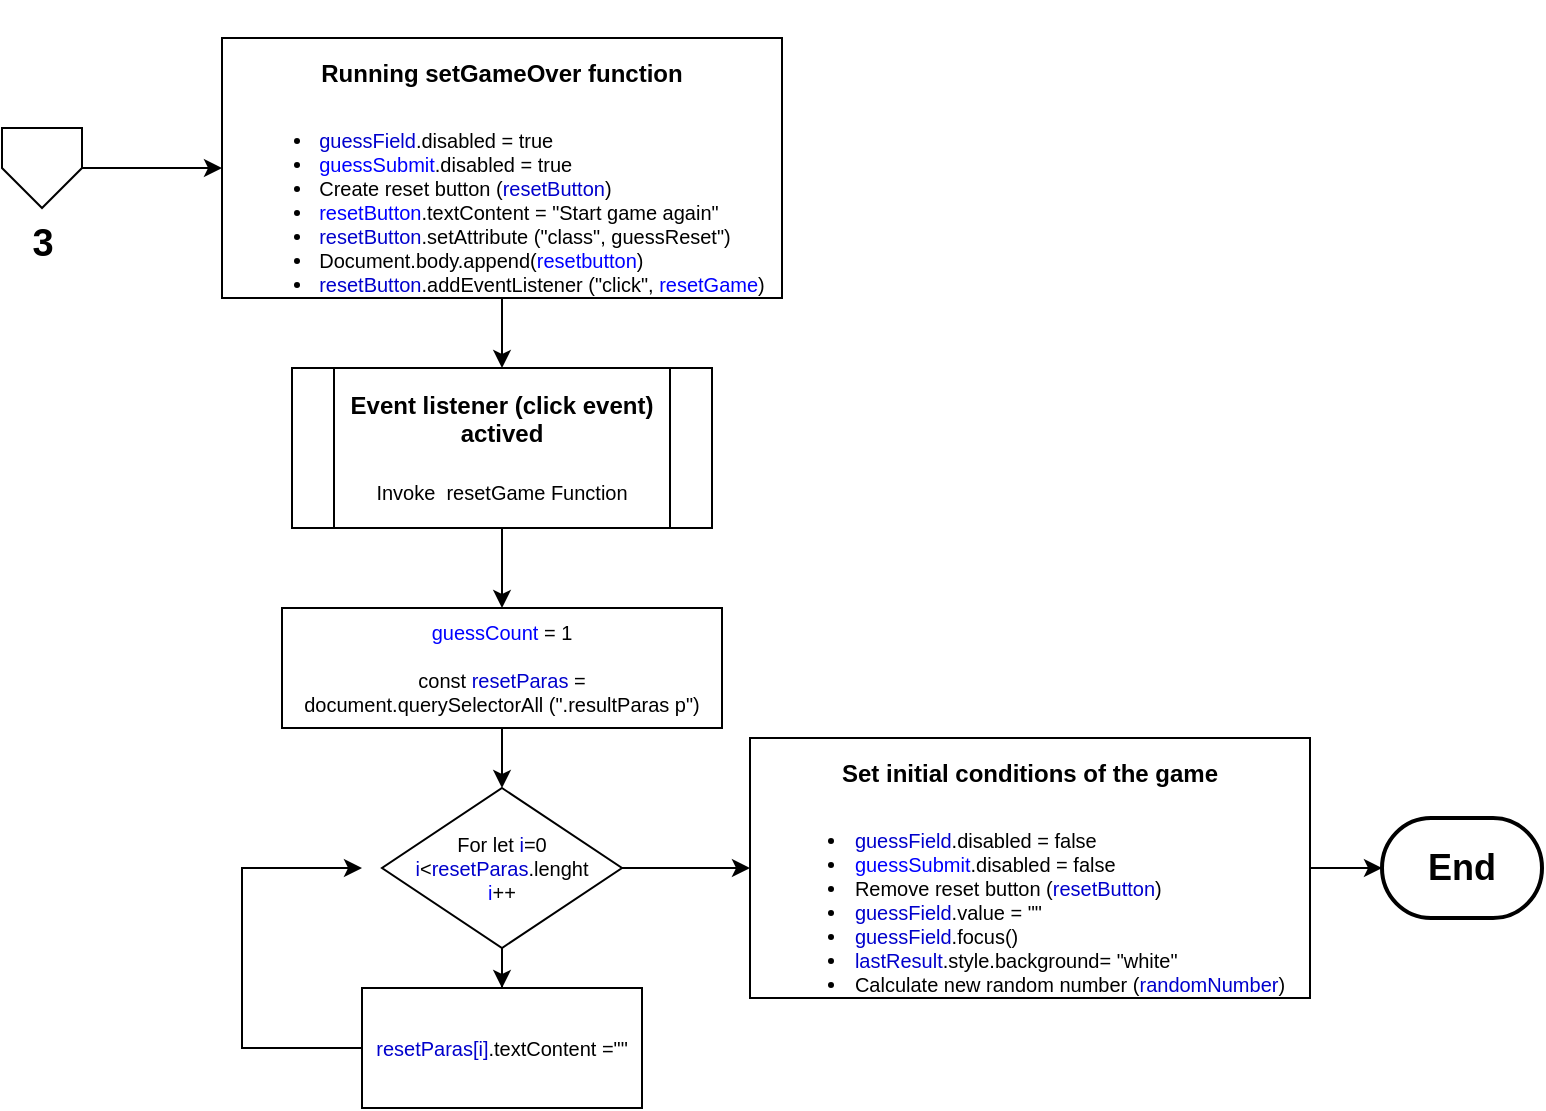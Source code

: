 <mxfile version="20.7.4" type="device"><diagram id="yXOMc2XC7FEAOINXWJQb" name="Página-1"><mxGraphModel dx="864" dy="526" grid="1" gridSize="10" guides="1" tooltips="1" connect="1" arrows="1" fold="1" page="1" pageScale="1" pageWidth="827" pageHeight="1169" math="0" shadow="0"><root><mxCell id="0"/><mxCell id="1" parent="0"/><mxCell id="izU5GbCpZWikrnV8DbMt-3" value="" style="edgeStyle=orthogonalEdgeStyle;rounded=0;orthogonalLoop=1;jettySize=auto;html=1;fontSize=10;fontColor=#0000FF;" parent="1" source="izU5GbCpZWikrnV8DbMt-1" target="izU5GbCpZWikrnV8DbMt-2" edge="1"><mxGeometry relative="1" as="geometry"/></mxCell><mxCell id="izU5GbCpZWikrnV8DbMt-1" value="&lt;b&gt;&lt;font style=&quot;font-size: 19px;&quot;&gt;3&lt;/font&gt;&lt;/b&gt;" style="verticalLabelPosition=bottom;verticalAlign=top;html=1;shape=offPageConnector;rounded=0;size=0.5;" parent="1" vertex="1"><mxGeometry x="40" y="70" width="40" height="40" as="geometry"/></mxCell><mxCell id="izU5GbCpZWikrnV8DbMt-5" value="" style="edgeStyle=orthogonalEdgeStyle;rounded=0;orthogonalLoop=1;jettySize=auto;html=1;fontSize=10;fontColor=#0000FF;" parent="1" source="izU5GbCpZWikrnV8DbMt-2" target="izU5GbCpZWikrnV8DbMt-4" edge="1"><mxGeometry relative="1" as="geometry"/></mxCell><mxCell id="izU5GbCpZWikrnV8DbMt-2" value="&lt;font style=&quot;&quot;&gt;&lt;b style=&quot;font-size: 12px;&quot;&gt;&lt;br&gt;Running setGameOver function&lt;/b&gt;&lt;br&gt;&lt;div style=&quot;text-align: justify;&quot;&gt;&lt;ul&gt;&lt;li style=&quot;font-size: 10px;&quot;&gt;&lt;font color=&quot;#0000cc&quot;&gt;guessField&lt;/font&gt;.disabled = true&lt;/li&gt;&lt;li style=&quot;font-size: 10px;&quot;&gt;&lt;font color=&quot;#0000ff&quot;&gt;guessSubmit&lt;/font&gt;.disabled = true&lt;/li&gt;&lt;li style=&quot;font-size: 10px;&quot;&gt;Create reset button (&lt;font color=&quot;#0000cc&quot;&gt;resetButton&lt;/font&gt;)&lt;/li&gt;&lt;li style=&quot;font-size: 10px;&quot;&gt;&lt;font color=&quot;#0000ff&quot;&gt;resetButton&lt;/font&gt;.textContent = &quot;Start game again&quot;&lt;/li&gt;&lt;li style=&quot;font-size: 10px;&quot;&gt;&lt;font color=&quot;#0000cc&quot;&gt;resetButton&lt;/font&gt;.setAttribute (&quot;class&quot;, guessReset&quot;)&lt;/li&gt;&lt;li style=&quot;font-size: 10px;&quot;&gt;Document.body.append(&lt;font color=&quot;#0000ff&quot;&gt;resetbutton&lt;/font&gt;)&lt;/li&gt;&lt;li style=&quot;font-size: 10px;&quot;&gt;&lt;font color=&quot;#0000cc&quot;&gt;resetButton&lt;/font&gt;.addEventListener (&quot;click&quot;, &lt;font color=&quot;#0000ff&quot;&gt;resetGame&lt;/font&gt;)&lt;/li&gt;&lt;/ul&gt;&lt;/div&gt;&lt;/font&gt;" style="rounded=0;whiteSpace=wrap;html=1;fontSize=19;" parent="1" vertex="1"><mxGeometry x="150" y="25" width="280" height="130" as="geometry"/></mxCell><mxCell id="izU5GbCpZWikrnV8DbMt-7" value="" style="edgeStyle=orthogonalEdgeStyle;rounded=0;orthogonalLoop=1;jettySize=auto;html=1;fontSize=10;fontColor=#0000CC;" parent="1" source="izU5GbCpZWikrnV8DbMt-4" target="izU5GbCpZWikrnV8DbMt-6" edge="1"><mxGeometry relative="1" as="geometry"/></mxCell><mxCell id="izU5GbCpZWikrnV8DbMt-4" value="&lt;span style=&quot;border-color: var(--border-color);&quot;&gt;&lt;b&gt;Event listener (click event) actived&lt;/b&gt;&lt;br&gt;&lt;br&gt;&lt;font style=&quot;font-size: 10px;&quot;&gt;Invoke&amp;nbsp; resetGame Function&lt;/font&gt;&lt;br&gt;&lt;/span&gt;" style="shape=process;whiteSpace=wrap;html=1;backgroundOutline=1;fontSize=12;fontColor=#000000;" parent="1" vertex="1"><mxGeometry x="185" y="190" width="210" height="80" as="geometry"/></mxCell><mxCell id="izU5GbCpZWikrnV8DbMt-9" value="" style="edgeStyle=orthogonalEdgeStyle;rounded=0;orthogonalLoop=1;jettySize=auto;html=1;fontSize=10;fontColor=#0000CC;" parent="1" source="izU5GbCpZWikrnV8DbMt-6" target="izU5GbCpZWikrnV8DbMt-8" edge="1"><mxGeometry relative="1" as="geometry"/></mxCell><mxCell id="izU5GbCpZWikrnV8DbMt-6" value="guessCount &lt;font color=&quot;#000000&quot;&gt;= 1&lt;br&gt;&lt;br&gt;const &lt;/font&gt;&lt;font color=&quot;#0000cc&quot;&gt;resetParas&lt;/font&gt;&lt;font color=&quot;#000000&quot;&gt; =&lt;br&gt;document.querySelectorAll (&quot;.resultParas p&quot;)&lt;br&gt;&lt;/font&gt;" style="rounded=0;whiteSpace=wrap;html=1;fontSize=10;fontColor=#0000FF;" parent="1" vertex="1"><mxGeometry x="180" y="310" width="220" height="60" as="geometry"/></mxCell><mxCell id="izU5GbCpZWikrnV8DbMt-11" value="" style="edgeStyle=orthogonalEdgeStyle;rounded=0;orthogonalLoop=1;jettySize=auto;html=1;fontSize=10;fontColor=#000000;" parent="1" source="izU5GbCpZWikrnV8DbMt-8" target="izU5GbCpZWikrnV8DbMt-10" edge="1"><mxGeometry relative="1" as="geometry"/></mxCell><mxCell id="izU5GbCpZWikrnV8DbMt-15" value="" style="edgeStyle=orthogonalEdgeStyle;rounded=0;orthogonalLoop=1;jettySize=auto;html=1;fontSize=10;fontColor=#000000;" parent="1" source="izU5GbCpZWikrnV8DbMt-8" target="izU5GbCpZWikrnV8DbMt-14" edge="1"><mxGeometry relative="1" as="geometry"/></mxCell><mxCell id="izU5GbCpZWikrnV8DbMt-8" value="&lt;font color=&quot;#000000&quot;&gt;For let &lt;/font&gt;i&lt;font color=&quot;#000000&quot;&gt;=0&lt;/font&gt;&lt;br&gt;i&lt;font color=&quot;#000000&quot;&gt;&amp;lt;&lt;/font&gt;resetParas&lt;font color=&quot;#000000&quot;&gt;.lenght&lt;/font&gt;&lt;br&gt;&lt;font color=&quot;#0000ff&quot;&gt;i&lt;/font&gt;&lt;font color=&quot;#000000&quot;&gt;++&lt;br&gt;&lt;/font&gt;" style="rhombus;whiteSpace=wrap;html=1;fontSize=10;fontColor=#0000CC;" parent="1" vertex="1"><mxGeometry x="230" y="400" width="120" height="80" as="geometry"/></mxCell><mxCell id="izU5GbCpZWikrnV8DbMt-10" value="resetParas[i]&lt;font color=&quot;#000000&quot;&gt;.textContent =&quot;&quot;&lt;/font&gt;" style="rounded=0;whiteSpace=wrap;html=1;fontSize=10;fontColor=#0000CC;" parent="1" vertex="1"><mxGeometry x="220" y="500" width="140" height="60" as="geometry"/></mxCell><mxCell id="izU5GbCpZWikrnV8DbMt-12" value="" style="endArrow=classic;html=1;rounded=0;fontSize=10;fontColor=#000000;exitX=0;exitY=0.5;exitDx=0;exitDy=0;" parent="1" source="izU5GbCpZWikrnV8DbMt-10" edge="1"><mxGeometry width="50" height="50" relative="1" as="geometry"><mxPoint x="400" y="440" as="sourcePoint"/><mxPoint x="220" y="440" as="targetPoint"/><Array as="points"><mxPoint x="160" y="530"/><mxPoint x="160" y="440"/></Array></mxGeometry></mxCell><mxCell id="izU5GbCpZWikrnV8DbMt-17" value="" style="edgeStyle=orthogonalEdgeStyle;rounded=0;orthogonalLoop=1;jettySize=auto;html=1;fontSize=10;fontColor=#0000CC;" parent="1" source="izU5GbCpZWikrnV8DbMt-14" target="izU5GbCpZWikrnV8DbMt-16" edge="1"><mxGeometry relative="1" as="geometry"/></mxCell><mxCell id="izU5GbCpZWikrnV8DbMt-14" value="&lt;font style=&quot;&quot;&gt;&lt;b style=&quot;font-size: 12px;&quot;&gt;&lt;br&gt;Set initial conditions of the game&lt;/b&gt;&lt;br&gt;&lt;div style=&quot;text-align: justify;&quot;&gt;&lt;ul&gt;&lt;li style=&quot;font-size: 10px;&quot;&gt;&lt;font color=&quot;#0000cc&quot;&gt;guessField&lt;/font&gt;.disabled = false&lt;/li&gt;&lt;li style=&quot;font-size: 10px;&quot;&gt;&lt;font color=&quot;#0000ff&quot;&gt;guessSubmit&lt;/font&gt;.disabled = false&lt;/li&gt;&lt;li style=&quot;font-size: 10px;&quot;&gt;Remove reset button (&lt;font color=&quot;#0000cc&quot;&gt;resetButton&lt;/font&gt;)&lt;/li&gt;&lt;li style=&quot;font-size: 10px;&quot;&gt;&lt;font style=&quot;border-color: var(--border-color);&quot; color=&quot;#0000cc&quot;&gt;guessField&lt;/font&gt;.value = &quot;&quot;&lt;/li&gt;&lt;li style=&quot;border-color: var(--border-color); font-size: 10px;&quot;&gt;&lt;font style=&quot;border-color: var(--border-color);&quot; color=&quot;#0000cc&quot;&gt;guessField&lt;/font&gt;.focus()&amp;nbsp;&lt;/li&gt;&lt;li style=&quot;font-size: 10px;&quot;&gt;&lt;font color=&quot;#0000cc&quot;&gt;lastResult&lt;/font&gt;.style.background= &quot;white&quot;&lt;/li&gt;&lt;li style=&quot;font-size: 10px;&quot;&gt;Calculate new random number (&lt;font color=&quot;#0000cc&quot;&gt;randomNumber&lt;/font&gt;)&lt;/li&gt;&lt;/ul&gt;&lt;/div&gt;&lt;/font&gt;" style="rounded=0;whiteSpace=wrap;html=1;fontSize=19;" parent="1" vertex="1"><mxGeometry x="414" y="375" width="280" height="130" as="geometry"/></mxCell><mxCell id="izU5GbCpZWikrnV8DbMt-16" value="End" style="strokeWidth=2;html=1;shape=mxgraph.flowchart.terminator;whiteSpace=wrap;fontSize=18;fontStyle=1" parent="1" vertex="1"><mxGeometry x="730" y="415" width="80" height="50" as="geometry"/></mxCell></root></mxGraphModel></diagram></mxfile>